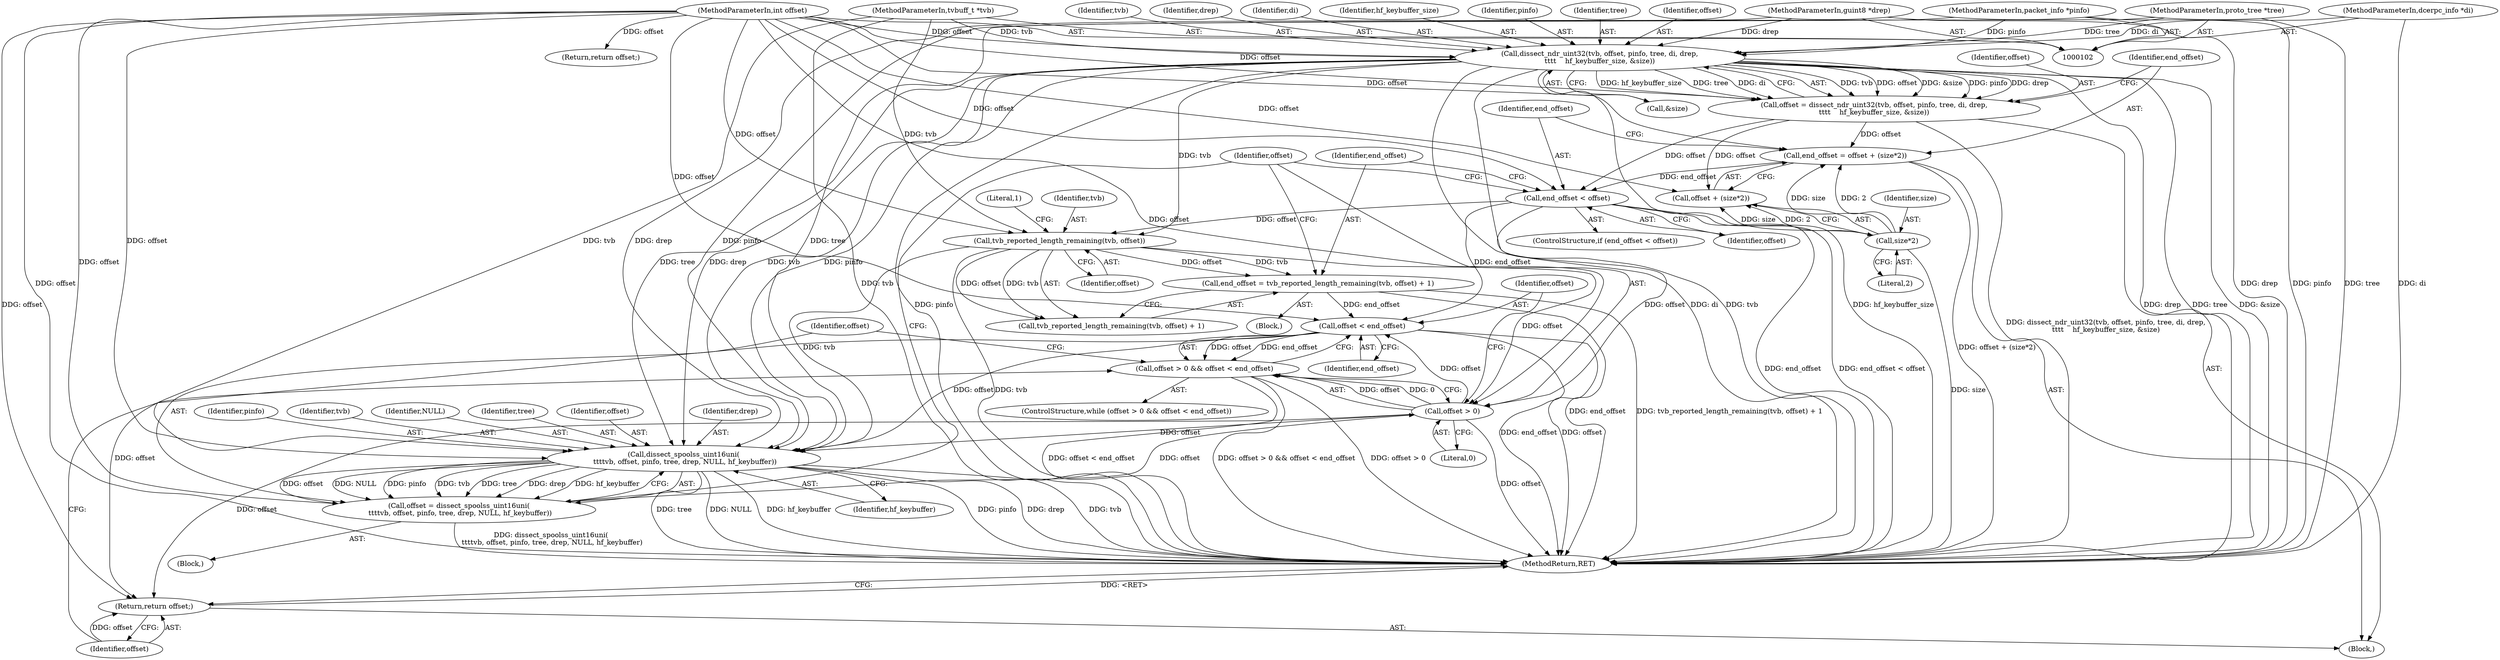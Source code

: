 digraph "0_wireshark_b4d16b4495b732888e12baf5b8a7e9bf2665e22b@API" {
"1000142" [label="(Call,end_offset = tvb_reported_length_remaining(tvb, offset) + 1)"];
"1000145" [label="(Call,tvb_reported_length_remaining(tvb, offset))"];
"1000120" [label="(Call,dissect_ndr_uint32(tvb, offset, pinfo, tree, di, drep,\n\t\t\t\t    hf_keybuffer_size, &size))"];
"1000103" [label="(MethodParameterIn,tvbuff_t *tvb)"];
"1000104" [label="(MethodParameterIn,int offset)"];
"1000105" [label="(MethodParameterIn,packet_info *pinfo)"];
"1000106" [label="(MethodParameterIn,proto_tree *tree)"];
"1000107" [label="(MethodParameterIn,dcerpc_info *di)"];
"1000108" [label="(MethodParameterIn,guint8 *drep)"];
"1000138" [label="(Call,end_offset < offset)"];
"1000130" [label="(Call,end_offset = offset + (size*2))"];
"1000118" [label="(Call,offset = dissect_ndr_uint32(tvb, offset, pinfo, tree, di, drep,\n\t\t\t\t    hf_keybuffer_size, &size))"];
"1000134" [label="(Call,size*2)"];
"1000154" [label="(Call,offset < end_offset)"];
"1000150" [label="(Call,offset > 0 && offset < end_offset)"];
"1000160" [label="(Call,dissect_spoolss_uint16uni(\n \t\t\ttvb, offset, pinfo, tree, drep, NULL, hf_keybuffer))"];
"1000158" [label="(Call,offset = dissect_spoolss_uint16uni(\n \t\t\ttvb, offset, pinfo, tree, drep, NULL, hf_keybuffer))"];
"1000151" [label="(Call,offset > 0)"];
"1000168" [label="(Return,return offset;)"];
"1000118" [label="(Call,offset = dissect_ndr_uint32(tvb, offset, pinfo, tree, di, drep,\n\t\t\t\t    hf_keybuffer_size, &size))"];
"1000126" [label="(Identifier,drep)"];
"1000103" [label="(MethodParameterIn,tvbuff_t *tvb)"];
"1000167" [label="(Identifier,hf_keybuffer)"];
"1000125" [label="(Identifier,di)"];
"1000163" [label="(Identifier,pinfo)"];
"1000134" [label="(Call,size*2)"];
"1000145" [label="(Call,tvb_reported_length_remaining(tvb, offset))"];
"1000119" [label="(Identifier,offset)"];
"1000155" [label="(Identifier,offset)"];
"1000127" [label="(Identifier,hf_keybuffer_size)"];
"1000120" [label="(Call,dissect_ndr_uint32(tvb, offset, pinfo, tree, di, drep,\n\t\t\t\t    hf_keybuffer_size, &size))"];
"1000108" [label="(MethodParameterIn,guint8 *drep)"];
"1000161" [label="(Identifier,tvb)"];
"1000132" [label="(Call,offset + (size*2))"];
"1000123" [label="(Identifier,pinfo)"];
"1000137" [label="(ControlStructure,if (end_offset < offset))"];
"1000159" [label="(Identifier,offset)"];
"1000135" [label="(Identifier,size)"];
"1000139" [label="(Identifier,end_offset)"];
"1000168" [label="(Return,return offset;)"];
"1000131" [label="(Identifier,end_offset)"];
"1000149" [label="(ControlStructure,while (offset > 0 && offset < end_offset))"];
"1000130" [label="(Call,end_offset = offset + (size*2))"];
"1000142" [label="(Call,end_offset = tvb_reported_length_remaining(tvb, offset) + 1)"];
"1000136" [label="(Literal,2)"];
"1000166" [label="(Identifier,NULL)"];
"1000152" [label="(Identifier,offset)"];
"1000151" [label="(Call,offset > 0)"];
"1000164" [label="(Identifier,tree)"];
"1000160" [label="(Call,dissect_spoolss_uint16uni(\n \t\t\ttvb, offset, pinfo, tree, drep, NULL, hf_keybuffer))"];
"1000162" [label="(Identifier,offset)"];
"1000124" [label="(Identifier,tree)"];
"1000144" [label="(Call,tvb_reported_length_remaining(tvb, offset) + 1)"];
"1000170" [label="(MethodReturn,RET)"];
"1000154" [label="(Call,offset < end_offset)"];
"1000150" [label="(Call,offset > 0 && offset < end_offset)"];
"1000143" [label="(Identifier,end_offset)"];
"1000107" [label="(MethodParameterIn,dcerpc_info *di)"];
"1000105" [label="(MethodParameterIn,packet_info *pinfo)"];
"1000147" [label="(Identifier,offset)"];
"1000122" [label="(Identifier,offset)"];
"1000104" [label="(MethodParameterIn,int offset)"];
"1000156" [label="(Identifier,end_offset)"];
"1000116" [label="(Return,return offset;)"];
"1000169" [label="(Identifier,offset)"];
"1000146" [label="(Identifier,tvb)"];
"1000148" [label="(Literal,1)"];
"1000109" [label="(Block,)"];
"1000138" [label="(Call,end_offset < offset)"];
"1000165" [label="(Identifier,drep)"];
"1000106" [label="(MethodParameterIn,proto_tree *tree)"];
"1000158" [label="(Call,offset = dissect_spoolss_uint16uni(\n \t\t\ttvb, offset, pinfo, tree, drep, NULL, hf_keybuffer))"];
"1000121" [label="(Identifier,tvb)"];
"1000141" [label="(Block,)"];
"1000140" [label="(Identifier,offset)"];
"1000157" [label="(Block,)"];
"1000128" [label="(Call,&size)"];
"1000153" [label="(Literal,0)"];
"1000142" -> "1000141"  [label="AST: "];
"1000142" -> "1000144"  [label="CFG: "];
"1000143" -> "1000142"  [label="AST: "];
"1000144" -> "1000142"  [label="AST: "];
"1000152" -> "1000142"  [label="CFG: "];
"1000142" -> "1000170"  [label="DDG: tvb_reported_length_remaining(tvb, offset) + 1"];
"1000142" -> "1000170"  [label="DDG: end_offset"];
"1000145" -> "1000142"  [label="DDG: tvb"];
"1000145" -> "1000142"  [label="DDG: offset"];
"1000142" -> "1000154"  [label="DDG: end_offset"];
"1000145" -> "1000144"  [label="AST: "];
"1000145" -> "1000147"  [label="CFG: "];
"1000146" -> "1000145"  [label="AST: "];
"1000147" -> "1000145"  [label="AST: "];
"1000148" -> "1000145"  [label="CFG: "];
"1000145" -> "1000170"  [label="DDG: tvb"];
"1000145" -> "1000144"  [label="DDG: tvb"];
"1000145" -> "1000144"  [label="DDG: offset"];
"1000120" -> "1000145"  [label="DDG: tvb"];
"1000103" -> "1000145"  [label="DDG: tvb"];
"1000138" -> "1000145"  [label="DDG: offset"];
"1000104" -> "1000145"  [label="DDG: offset"];
"1000145" -> "1000151"  [label="DDG: offset"];
"1000145" -> "1000160"  [label="DDG: tvb"];
"1000120" -> "1000118"  [label="AST: "];
"1000120" -> "1000128"  [label="CFG: "];
"1000121" -> "1000120"  [label="AST: "];
"1000122" -> "1000120"  [label="AST: "];
"1000123" -> "1000120"  [label="AST: "];
"1000124" -> "1000120"  [label="AST: "];
"1000125" -> "1000120"  [label="AST: "];
"1000126" -> "1000120"  [label="AST: "];
"1000127" -> "1000120"  [label="AST: "];
"1000128" -> "1000120"  [label="AST: "];
"1000118" -> "1000120"  [label="CFG: "];
"1000120" -> "1000170"  [label="DDG: di"];
"1000120" -> "1000170"  [label="DDG: tvb"];
"1000120" -> "1000170"  [label="DDG: hf_keybuffer_size"];
"1000120" -> "1000170"  [label="DDG: drep"];
"1000120" -> "1000170"  [label="DDG: pinfo"];
"1000120" -> "1000170"  [label="DDG: &size"];
"1000120" -> "1000170"  [label="DDG: tree"];
"1000120" -> "1000118"  [label="DDG: tvb"];
"1000120" -> "1000118"  [label="DDG: offset"];
"1000120" -> "1000118"  [label="DDG: &size"];
"1000120" -> "1000118"  [label="DDG: pinfo"];
"1000120" -> "1000118"  [label="DDG: drep"];
"1000120" -> "1000118"  [label="DDG: hf_keybuffer_size"];
"1000120" -> "1000118"  [label="DDG: tree"];
"1000120" -> "1000118"  [label="DDG: di"];
"1000103" -> "1000120"  [label="DDG: tvb"];
"1000104" -> "1000120"  [label="DDG: offset"];
"1000105" -> "1000120"  [label="DDG: pinfo"];
"1000106" -> "1000120"  [label="DDG: tree"];
"1000107" -> "1000120"  [label="DDG: di"];
"1000108" -> "1000120"  [label="DDG: drep"];
"1000120" -> "1000160"  [label="DDG: tvb"];
"1000120" -> "1000160"  [label="DDG: pinfo"];
"1000120" -> "1000160"  [label="DDG: tree"];
"1000120" -> "1000160"  [label="DDG: drep"];
"1000103" -> "1000102"  [label="AST: "];
"1000103" -> "1000170"  [label="DDG: tvb"];
"1000103" -> "1000160"  [label="DDG: tvb"];
"1000104" -> "1000102"  [label="AST: "];
"1000104" -> "1000170"  [label="DDG: offset"];
"1000104" -> "1000116"  [label="DDG: offset"];
"1000104" -> "1000118"  [label="DDG: offset"];
"1000104" -> "1000130"  [label="DDG: offset"];
"1000104" -> "1000132"  [label="DDG: offset"];
"1000104" -> "1000138"  [label="DDG: offset"];
"1000104" -> "1000151"  [label="DDG: offset"];
"1000104" -> "1000154"  [label="DDG: offset"];
"1000104" -> "1000158"  [label="DDG: offset"];
"1000104" -> "1000160"  [label="DDG: offset"];
"1000104" -> "1000168"  [label="DDG: offset"];
"1000105" -> "1000102"  [label="AST: "];
"1000105" -> "1000170"  [label="DDG: pinfo"];
"1000105" -> "1000160"  [label="DDG: pinfo"];
"1000106" -> "1000102"  [label="AST: "];
"1000106" -> "1000170"  [label="DDG: tree"];
"1000106" -> "1000160"  [label="DDG: tree"];
"1000107" -> "1000102"  [label="AST: "];
"1000107" -> "1000170"  [label="DDG: di"];
"1000108" -> "1000102"  [label="AST: "];
"1000108" -> "1000170"  [label="DDG: drep"];
"1000108" -> "1000160"  [label="DDG: drep"];
"1000138" -> "1000137"  [label="AST: "];
"1000138" -> "1000140"  [label="CFG: "];
"1000139" -> "1000138"  [label="AST: "];
"1000140" -> "1000138"  [label="AST: "];
"1000143" -> "1000138"  [label="CFG: "];
"1000152" -> "1000138"  [label="CFG: "];
"1000138" -> "1000170"  [label="DDG: end_offset"];
"1000138" -> "1000170"  [label="DDG: end_offset < offset"];
"1000130" -> "1000138"  [label="DDG: end_offset"];
"1000118" -> "1000138"  [label="DDG: offset"];
"1000138" -> "1000151"  [label="DDG: offset"];
"1000138" -> "1000154"  [label="DDG: end_offset"];
"1000130" -> "1000109"  [label="AST: "];
"1000130" -> "1000132"  [label="CFG: "];
"1000131" -> "1000130"  [label="AST: "];
"1000132" -> "1000130"  [label="AST: "];
"1000139" -> "1000130"  [label="CFG: "];
"1000130" -> "1000170"  [label="DDG: offset + (size*2)"];
"1000118" -> "1000130"  [label="DDG: offset"];
"1000134" -> "1000130"  [label="DDG: size"];
"1000134" -> "1000130"  [label="DDG: 2"];
"1000118" -> "1000109"  [label="AST: "];
"1000119" -> "1000118"  [label="AST: "];
"1000131" -> "1000118"  [label="CFG: "];
"1000118" -> "1000170"  [label="DDG: dissect_ndr_uint32(tvb, offset, pinfo, tree, di, drep,\n\t\t\t\t    hf_keybuffer_size, &size)"];
"1000118" -> "1000132"  [label="DDG: offset"];
"1000134" -> "1000132"  [label="AST: "];
"1000134" -> "1000136"  [label="CFG: "];
"1000135" -> "1000134"  [label="AST: "];
"1000136" -> "1000134"  [label="AST: "];
"1000132" -> "1000134"  [label="CFG: "];
"1000134" -> "1000170"  [label="DDG: size"];
"1000134" -> "1000132"  [label="DDG: size"];
"1000134" -> "1000132"  [label="DDG: 2"];
"1000154" -> "1000150"  [label="AST: "];
"1000154" -> "1000156"  [label="CFG: "];
"1000155" -> "1000154"  [label="AST: "];
"1000156" -> "1000154"  [label="AST: "];
"1000150" -> "1000154"  [label="CFG: "];
"1000154" -> "1000170"  [label="DDG: offset"];
"1000154" -> "1000170"  [label="DDG: end_offset"];
"1000154" -> "1000150"  [label="DDG: offset"];
"1000154" -> "1000150"  [label="DDG: end_offset"];
"1000151" -> "1000154"  [label="DDG: offset"];
"1000154" -> "1000160"  [label="DDG: offset"];
"1000154" -> "1000168"  [label="DDG: offset"];
"1000150" -> "1000149"  [label="AST: "];
"1000150" -> "1000151"  [label="CFG: "];
"1000151" -> "1000150"  [label="AST: "];
"1000159" -> "1000150"  [label="CFG: "];
"1000169" -> "1000150"  [label="CFG: "];
"1000150" -> "1000170"  [label="DDG: offset < end_offset"];
"1000150" -> "1000170"  [label="DDG: offset > 0 && offset < end_offset"];
"1000150" -> "1000170"  [label="DDG: offset > 0"];
"1000151" -> "1000150"  [label="DDG: offset"];
"1000151" -> "1000150"  [label="DDG: 0"];
"1000160" -> "1000158"  [label="AST: "];
"1000160" -> "1000167"  [label="CFG: "];
"1000161" -> "1000160"  [label="AST: "];
"1000162" -> "1000160"  [label="AST: "];
"1000163" -> "1000160"  [label="AST: "];
"1000164" -> "1000160"  [label="AST: "];
"1000165" -> "1000160"  [label="AST: "];
"1000166" -> "1000160"  [label="AST: "];
"1000167" -> "1000160"  [label="AST: "];
"1000158" -> "1000160"  [label="CFG: "];
"1000160" -> "1000170"  [label="DDG: tvb"];
"1000160" -> "1000170"  [label="DDG: tree"];
"1000160" -> "1000170"  [label="DDG: NULL"];
"1000160" -> "1000170"  [label="DDG: hf_keybuffer"];
"1000160" -> "1000170"  [label="DDG: pinfo"];
"1000160" -> "1000170"  [label="DDG: drep"];
"1000160" -> "1000158"  [label="DDG: offset"];
"1000160" -> "1000158"  [label="DDG: NULL"];
"1000160" -> "1000158"  [label="DDG: pinfo"];
"1000160" -> "1000158"  [label="DDG: tvb"];
"1000160" -> "1000158"  [label="DDG: tree"];
"1000160" -> "1000158"  [label="DDG: drep"];
"1000160" -> "1000158"  [label="DDG: hf_keybuffer"];
"1000151" -> "1000160"  [label="DDG: offset"];
"1000158" -> "1000157"  [label="AST: "];
"1000159" -> "1000158"  [label="AST: "];
"1000152" -> "1000158"  [label="CFG: "];
"1000158" -> "1000170"  [label="DDG: dissect_spoolss_uint16uni(\n \t\t\ttvb, offset, pinfo, tree, drep, NULL, hf_keybuffer)"];
"1000158" -> "1000151"  [label="DDG: offset"];
"1000151" -> "1000153"  [label="CFG: "];
"1000152" -> "1000151"  [label="AST: "];
"1000153" -> "1000151"  [label="AST: "];
"1000155" -> "1000151"  [label="CFG: "];
"1000151" -> "1000170"  [label="DDG: offset"];
"1000151" -> "1000168"  [label="DDG: offset"];
"1000168" -> "1000109"  [label="AST: "];
"1000168" -> "1000169"  [label="CFG: "];
"1000169" -> "1000168"  [label="AST: "];
"1000170" -> "1000168"  [label="CFG: "];
"1000168" -> "1000170"  [label="DDG: <RET>"];
"1000169" -> "1000168"  [label="DDG: offset"];
}
